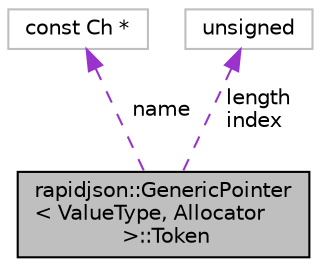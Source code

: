 digraph "rapidjson::GenericPointer&lt; ValueType, Allocator &gt;::Token"
{
 // INTERACTIVE_SVG=YES
 // LATEX_PDF_SIZE
  edge [fontname="Helvetica",fontsize="10",labelfontname="Helvetica",labelfontsize="10"];
  node [fontname="Helvetica",fontsize="10",shape=record];
  Node1 [label="rapidjson::GenericPointer\l\< ValueType, Allocator\l \>::Token",height=0.2,width=0.4,color="black", fillcolor="grey75", style="filled", fontcolor="black",tooltip="A token is the basic units of internal representation."];
  Node2 -> Node1 [dir="back",color="darkorchid3",fontsize="10",style="dashed",label=" name" ,fontname="Helvetica"];
  Node2 [label="const Ch *",height=0.2,width=0.4,color="grey75", fillcolor="white", style="filled",tooltip=" "];
  Node3 -> Node1 [dir="back",color="darkorchid3",fontsize="10",style="dashed",label=" length\nindex" ,fontname="Helvetica"];
  Node3 [label="unsigned",height=0.2,width=0.4,color="grey75", fillcolor="white", style="filled",tooltip=" "];
}
